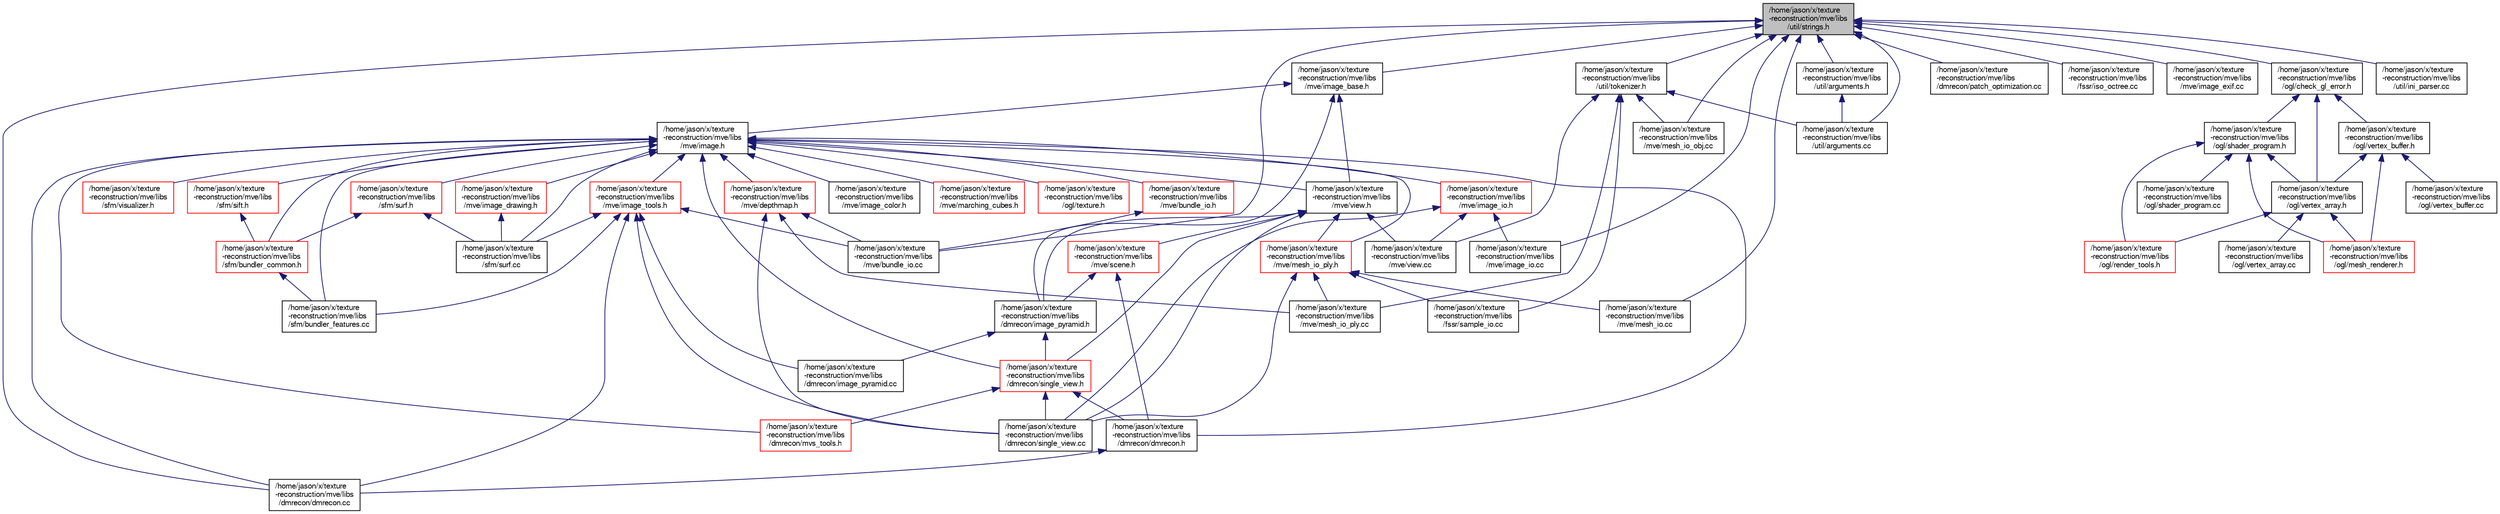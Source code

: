 digraph "/home/jason/x/texture-reconstruction/mve/libs/util/strings.h"
{
  edge [fontname="FreeSans",fontsize="10",labelfontname="FreeSans",labelfontsize="10"];
  node [fontname="FreeSans",fontsize="10",shape=record];
  Node8 [label="/home/jason/x/texture\l-reconstruction/mve/libs\l/util/strings.h",height=0.2,width=0.4,color="black", fillcolor="grey75", style="filled", fontcolor="black"];
  Node8 -> Node9 [dir="back",color="midnightblue",fontsize="10",style="solid",fontname="FreeSans"];
  Node9 [label="/home/jason/x/texture\l-reconstruction/mve/libs\l/mve/image_base.h",height=0.2,width=0.4,color="black", fillcolor="white", style="filled",URL="$image__base_8h.html"];
  Node9 -> Node10 [dir="back",color="midnightblue",fontsize="10",style="solid",fontname="FreeSans"];
  Node10 [label="/home/jason/x/texture\l-reconstruction/mve/libs\l/mve/image.h",height=0.2,width=0.4,color="black", fillcolor="white", style="filled",URL="$image_8h.html"];
  Node10 -> Node11 [dir="back",color="midnightblue",fontsize="10",style="solid",fontname="FreeSans"];
  Node11 [label="/home/jason/x/texture\l-reconstruction/mve/libs\l/dmrecon/dmrecon.cc",height=0.2,width=0.4,color="black", fillcolor="white", style="filled",URL="$dmrecon_8cc.html"];
  Node10 -> Node12 [dir="back",color="midnightblue",fontsize="10",style="solid",fontname="FreeSans"];
  Node12 [label="/home/jason/x/texture\l-reconstruction/mve/libs\l/mve/image_tools.h",height=0.2,width=0.4,color="red", fillcolor="white", style="filled",URL="$image__tools_8h.html"];
  Node12 -> Node11 [dir="back",color="midnightblue",fontsize="10",style="solid",fontname="FreeSans"];
  Node12 -> Node13 [dir="back",color="midnightblue",fontsize="10",style="solid",fontname="FreeSans"];
  Node13 [label="/home/jason/x/texture\l-reconstruction/mve/libs\l/dmrecon/image_pyramid.cc",height=0.2,width=0.4,color="black", fillcolor="white", style="filled",URL="$image__pyramid_8cc.html"];
  Node12 -> Node15 [dir="back",color="midnightblue",fontsize="10",style="solid",fontname="FreeSans"];
  Node15 [label="/home/jason/x/texture\l-reconstruction/mve/libs\l/dmrecon/single_view.cc",height=0.2,width=0.4,color="black", fillcolor="white", style="filled",URL="$single__view_8cc.html"];
  Node12 -> Node16 [dir="back",color="midnightblue",fontsize="10",style="solid",fontname="FreeSans"];
  Node16 [label="/home/jason/x/texture\l-reconstruction/mve/libs\l/mve/bundle_io.cc",height=0.2,width=0.4,color="black", fillcolor="white", style="filled",URL="$bundle__io_8cc.html"];
  Node12 -> Node18 [dir="back",color="midnightblue",fontsize="10",style="solid",fontname="FreeSans"];
  Node18 [label="/home/jason/x/texture\l-reconstruction/mve/libs\l/sfm/bundler_features.cc",height=0.2,width=0.4,color="black", fillcolor="white", style="filled",URL="$bundler__features_8cc.html"];
  Node12 -> Node21 [dir="back",color="midnightblue",fontsize="10",style="solid",fontname="FreeSans"];
  Node21 [label="/home/jason/x/texture\l-reconstruction/mve/libs\l/sfm/surf.cc",height=0.2,width=0.4,color="black", fillcolor="white", style="filled",URL="$surf_8cc.html"];
  Node10 -> Node23 [dir="back",color="midnightblue",fontsize="10",style="solid",fontname="FreeSans"];
  Node23 [label="/home/jason/x/texture\l-reconstruction/mve/libs\l/dmrecon/dmrecon.h",height=0.2,width=0.4,color="black", fillcolor="white", style="filled",URL="$dmrecon_8h.html"];
  Node23 -> Node11 [dir="back",color="midnightblue",fontsize="10",style="solid",fontname="FreeSans"];
  Node10 -> Node24 [dir="back",color="midnightblue",fontsize="10",style="solid",fontname="FreeSans"];
  Node24 [label="/home/jason/x/texture\l-reconstruction/mve/libs\l/mve/view.h",height=0.2,width=0.4,color="black", fillcolor="white", style="filled",URL="$view_8h.html"];
  Node24 -> Node25 [dir="back",color="midnightblue",fontsize="10",style="solid",fontname="FreeSans"];
  Node25 [label="/home/jason/x/texture\l-reconstruction/mve/libs\l/mve/scene.h",height=0.2,width=0.4,color="red", fillcolor="white", style="filled",URL="$scene_8h.html"];
  Node25 -> Node23 [dir="back",color="midnightblue",fontsize="10",style="solid",fontname="FreeSans"];
  Node25 -> Node26 [dir="back",color="midnightblue",fontsize="10",style="solid",fontname="FreeSans"];
  Node26 [label="/home/jason/x/texture\l-reconstruction/mve/libs\l/dmrecon/image_pyramid.h",height=0.2,width=0.4,color="black", fillcolor="white", style="filled",URL="$image__pyramid_8h.html"];
  Node26 -> Node27 [dir="back",color="midnightblue",fontsize="10",style="solid",fontname="FreeSans"];
  Node27 [label="/home/jason/x/texture\l-reconstruction/mve/libs\l/dmrecon/single_view.h",height=0.2,width=0.4,color="red", fillcolor="white", style="filled",URL="$single__view_8h.html"];
  Node27 -> Node23 [dir="back",color="midnightblue",fontsize="10",style="solid",fontname="FreeSans"];
  Node27 -> Node36 [dir="back",color="midnightblue",fontsize="10",style="solid",fontname="FreeSans"];
  Node36 [label="/home/jason/x/texture\l-reconstruction/mve/libs\l/dmrecon/mvs_tools.h",height=0.2,width=0.4,color="red", fillcolor="white", style="filled",URL="$mvs__tools_8h.html"];
  Node27 -> Node15 [dir="back",color="midnightblue",fontsize="10",style="solid",fontname="FreeSans"];
  Node26 -> Node13 [dir="back",color="midnightblue",fontsize="10",style="solid",fontname="FreeSans"];
  Node24 -> Node27 [dir="back",color="midnightblue",fontsize="10",style="solid",fontname="FreeSans"];
  Node24 -> Node26 [dir="back",color="midnightblue",fontsize="10",style="solid",fontname="FreeSans"];
  Node24 -> Node42 [dir="back",color="midnightblue",fontsize="10",style="solid",fontname="FreeSans"];
  Node42 [label="/home/jason/x/texture\l-reconstruction/mve/libs\l/mve/mesh_io_ply.h",height=0.2,width=0.4,color="red", fillcolor="white", style="filled",URL="$mesh__io__ply_8h.html"];
  Node42 -> Node15 [dir="back",color="midnightblue",fontsize="10",style="solid",fontname="FreeSans"];
  Node42 -> Node43 [dir="back",color="midnightblue",fontsize="10",style="solid",fontname="FreeSans"];
  Node43 [label="/home/jason/x/texture\l-reconstruction/mve/libs\l/fssr/sample_io.cc",height=0.2,width=0.4,color="black", fillcolor="white", style="filled",URL="$sample__io_8cc.html"];
  Node42 -> Node45 [dir="back",color="midnightblue",fontsize="10",style="solid",fontname="FreeSans"];
  Node45 [label="/home/jason/x/texture\l-reconstruction/mve/libs\l/mve/mesh_io.cc",height=0.2,width=0.4,color="black", fillcolor="white", style="filled",URL="$mesh__io_8cc.html"];
  Node42 -> Node46 [dir="back",color="midnightblue",fontsize="10",style="solid",fontname="FreeSans"];
  Node46 [label="/home/jason/x/texture\l-reconstruction/mve/libs\l/mve/mesh_io_ply.cc",height=0.2,width=0.4,color="black", fillcolor="white", style="filled",URL="$mesh__io__ply_8cc.html"];
  Node24 -> Node15 [dir="back",color="midnightblue",fontsize="10",style="solid",fontname="FreeSans"];
  Node24 -> Node47 [dir="back",color="midnightblue",fontsize="10",style="solid",fontname="FreeSans"];
  Node47 [label="/home/jason/x/texture\l-reconstruction/mve/libs\l/mve/view.cc",height=0.2,width=0.4,color="black", fillcolor="white", style="filled",URL="$view_8cc.html"];
  Node10 -> Node27 [dir="back",color="midnightblue",fontsize="10",style="solid",fontname="FreeSans"];
  Node10 -> Node36 [dir="back",color="midnightblue",fontsize="10",style="solid",fontname="FreeSans"];
  Node10 -> Node48 [dir="back",color="midnightblue",fontsize="10",style="solid",fontname="FreeSans"];
  Node48 [label="/home/jason/x/texture\l-reconstruction/mve/libs\l/mve/image_io.h",height=0.2,width=0.4,color="red", fillcolor="white", style="filled",URL="$image__io_8h.html"];
  Node48 -> Node15 [dir="back",color="midnightblue",fontsize="10",style="solid",fontname="FreeSans"];
  Node48 -> Node49 [dir="back",color="midnightblue",fontsize="10",style="solid",fontname="FreeSans"];
  Node49 [label="/home/jason/x/texture\l-reconstruction/mve/libs\l/mve/image_io.cc",height=0.2,width=0.4,color="black", fillcolor="white", style="filled",URL="$image__io_8cc.html"];
  Node48 -> Node47 [dir="back",color="midnightblue",fontsize="10",style="solid",fontname="FreeSans"];
  Node10 -> Node50 [dir="back",color="midnightblue",fontsize="10",style="solid",fontname="FreeSans"];
  Node50 [label="/home/jason/x/texture\l-reconstruction/mve/libs\l/mve/depthmap.h",height=0.2,width=0.4,color="red", fillcolor="white", style="filled",URL="$depthmap_8h.html"];
  Node50 -> Node15 [dir="back",color="midnightblue",fontsize="10",style="solid",fontname="FreeSans"];
  Node50 -> Node16 [dir="back",color="midnightblue",fontsize="10",style="solid",fontname="FreeSans"];
  Node50 -> Node46 [dir="back",color="midnightblue",fontsize="10",style="solid",fontname="FreeSans"];
  Node10 -> Node42 [dir="back",color="midnightblue",fontsize="10",style="solid",fontname="FreeSans"];
  Node10 -> Node52 [dir="back",color="midnightblue",fontsize="10",style="solid",fontname="FreeSans"];
  Node52 [label="/home/jason/x/texture\l-reconstruction/mve/libs\l/mve/bundle_io.h",height=0.2,width=0.4,color="red", fillcolor="white", style="filled",URL="$bundle__io_8h.html"];
  Node52 -> Node16 [dir="back",color="midnightblue",fontsize="10",style="solid",fontname="FreeSans"];
  Node10 -> Node53 [dir="back",color="midnightblue",fontsize="10",style="solid",fontname="FreeSans"];
  Node53 [label="/home/jason/x/texture\l-reconstruction/mve/libs\l/mve/image_color.h",height=0.2,width=0.4,color="black", fillcolor="white", style="filled",URL="$image__color_8h.html"];
  Node10 -> Node54 [dir="back",color="midnightblue",fontsize="10",style="solid",fontname="FreeSans"];
  Node54 [label="/home/jason/x/texture\l-reconstruction/mve/libs\l/mve/image_drawing.h",height=0.2,width=0.4,color="red", fillcolor="white", style="filled",URL="$image__drawing_8h.html"];
  Node54 -> Node21 [dir="back",color="midnightblue",fontsize="10",style="solid",fontname="FreeSans"];
  Node10 -> Node55 [dir="back",color="midnightblue",fontsize="10",style="solid",fontname="FreeSans"];
  Node55 [label="/home/jason/x/texture\l-reconstruction/mve/libs\l/mve/marching_cubes.h",height=0.2,width=0.4,color="red", fillcolor="white", style="filled",URL="$marching__cubes_8h.html"];
  Node10 -> Node57 [dir="back",color="midnightblue",fontsize="10",style="solid",fontname="FreeSans"];
  Node57 [label="/home/jason/x/texture\l-reconstruction/mve/libs\l/ogl/texture.h",height=0.2,width=0.4,color="red", fillcolor="white", style="filled",URL="$texture_8h.html"];
  Node10 -> Node59 [dir="back",color="midnightblue",fontsize="10",style="solid",fontname="FreeSans"];
  Node59 [label="/home/jason/x/texture\l-reconstruction/mve/libs\l/sfm/bundler_common.h",height=0.2,width=0.4,color="red", fillcolor="white", style="filled",URL="$bundler__common_8h.html"];
  Node59 -> Node18 [dir="back",color="midnightblue",fontsize="10",style="solid",fontname="FreeSans"];
  Node10 -> Node72 [dir="back",color="midnightblue",fontsize="10",style="solid",fontname="FreeSans"];
  Node72 [label="/home/jason/x/texture\l-reconstruction/mve/libs\l/sfm/sift.h",height=0.2,width=0.4,color="red", fillcolor="white", style="filled",URL="$sift_8h.html"];
  Node72 -> Node59 [dir="back",color="midnightblue",fontsize="10",style="solid",fontname="FreeSans"];
  Node10 -> Node75 [dir="back",color="midnightblue",fontsize="10",style="solid",fontname="FreeSans"];
  Node75 [label="/home/jason/x/texture\l-reconstruction/mve/libs\l/sfm/surf.h",height=0.2,width=0.4,color="red", fillcolor="white", style="filled",URL="$surf_8h.html"];
  Node75 -> Node59 [dir="back",color="midnightblue",fontsize="10",style="solid",fontname="FreeSans"];
  Node75 -> Node21 [dir="back",color="midnightblue",fontsize="10",style="solid",fontname="FreeSans"];
  Node10 -> Node18 [dir="back",color="midnightblue",fontsize="10",style="solid",fontname="FreeSans"];
  Node10 -> Node21 [dir="back",color="midnightblue",fontsize="10",style="solid",fontname="FreeSans"];
  Node10 -> Node76 [dir="back",color="midnightblue",fontsize="10",style="solid",fontname="FreeSans"];
  Node76 [label="/home/jason/x/texture\l-reconstruction/mve/libs\l/sfm/visualizer.h",height=0.2,width=0.4,color="red", fillcolor="white", style="filled",URL="$visualizer_8h.html"];
  Node9 -> Node24 [dir="back",color="midnightblue",fontsize="10",style="solid",fontname="FreeSans"];
  Node9 -> Node26 [dir="back",color="midnightblue",fontsize="10",style="solid",fontname="FreeSans"];
  Node8 -> Node11 [dir="back",color="midnightblue",fontsize="10",style="solid",fontname="FreeSans"];
  Node8 -> Node30 [dir="back",color="midnightblue",fontsize="10",style="solid",fontname="FreeSans"];
  Node30 [label="/home/jason/x/texture\l-reconstruction/mve/libs\l/dmrecon/patch_optimization.cc",height=0.2,width=0.4,color="black", fillcolor="white", style="filled",URL="$patch__optimization_8cc.html"];
  Node8 -> Node77 [dir="back",color="midnightblue",fontsize="10",style="solid",fontname="FreeSans"];
  Node77 [label="/home/jason/x/texture\l-reconstruction/mve/libs\l/fssr/iso_octree.cc",height=0.2,width=0.4,color="black", fillcolor="white", style="filled",URL="$iso__octree_8cc.html"];
  Node8 -> Node78 [dir="back",color="midnightblue",fontsize="10",style="solid",fontname="FreeSans"];
  Node78 [label="/home/jason/x/texture\l-reconstruction/mve/libs\l/util/tokenizer.h",height=0.2,width=0.4,color="black", fillcolor="white", style="filled",URL="$tokenizer_8h.html"];
  Node78 -> Node43 [dir="back",color="midnightblue",fontsize="10",style="solid",fontname="FreeSans"];
  Node78 -> Node79 [dir="back",color="midnightblue",fontsize="10",style="solid",fontname="FreeSans"];
  Node79 [label="/home/jason/x/texture\l-reconstruction/mve/libs\l/mve/mesh_io_obj.cc",height=0.2,width=0.4,color="black", fillcolor="white", style="filled",URL="$mesh__io__obj_8cc.html"];
  Node78 -> Node46 [dir="back",color="midnightblue",fontsize="10",style="solid",fontname="FreeSans"];
  Node78 -> Node47 [dir="back",color="midnightblue",fontsize="10",style="solid",fontname="FreeSans"];
  Node78 -> Node80 [dir="back",color="midnightblue",fontsize="10",style="solid",fontname="FreeSans"];
  Node80 [label="/home/jason/x/texture\l-reconstruction/mve/libs\l/util/arguments.cc",height=0.2,width=0.4,color="black", fillcolor="white", style="filled",URL="$arguments_8cc.html"];
  Node8 -> Node16 [dir="back",color="midnightblue",fontsize="10",style="solid",fontname="FreeSans"];
  Node8 -> Node81 [dir="back",color="midnightblue",fontsize="10",style="solid",fontname="FreeSans"];
  Node81 [label="/home/jason/x/texture\l-reconstruction/mve/libs\l/mve/image_exif.cc",height=0.2,width=0.4,color="black", fillcolor="white", style="filled",URL="$image__exif_8cc.html"];
  Node8 -> Node49 [dir="back",color="midnightblue",fontsize="10",style="solid",fontname="FreeSans"];
  Node8 -> Node45 [dir="back",color="midnightblue",fontsize="10",style="solid",fontname="FreeSans"];
  Node8 -> Node79 [dir="back",color="midnightblue",fontsize="10",style="solid",fontname="FreeSans"];
  Node8 -> Node82 [dir="back",color="midnightblue",fontsize="10",style="solid",fontname="FreeSans"];
  Node82 [label="/home/jason/x/texture\l-reconstruction/mve/libs\l/ogl/check_gl_error.h",height=0.2,width=0.4,color="black", fillcolor="white", style="filled",URL="$check__gl__error_8h.html"];
  Node82 -> Node83 [dir="back",color="midnightblue",fontsize="10",style="solid",fontname="FreeSans"];
  Node83 [label="/home/jason/x/texture\l-reconstruction/mve/libs\l/ogl/shader_program.h",height=0.2,width=0.4,color="black", fillcolor="white", style="filled",URL="$shader__program_8h.html"];
  Node83 -> Node84 [dir="back",color="midnightblue",fontsize="10",style="solid",fontname="FreeSans"];
  Node84 [label="/home/jason/x/texture\l-reconstruction/mve/libs\l/ogl/mesh_renderer.h",height=0.2,width=0.4,color="red", fillcolor="white", style="filled",URL="$mesh__renderer_8h.html"];
  Node83 -> Node87 [dir="back",color="midnightblue",fontsize="10",style="solid",fontname="FreeSans"];
  Node87 [label="/home/jason/x/texture\l-reconstruction/mve/libs\l/ogl/vertex_array.h",height=0.2,width=0.4,color="black", fillcolor="white", style="filled",URL="$vertex__array_8h.html"];
  Node87 -> Node84 [dir="back",color="midnightblue",fontsize="10",style="solid",fontname="FreeSans"];
  Node87 -> Node88 [dir="back",color="midnightblue",fontsize="10",style="solid",fontname="FreeSans"];
  Node88 [label="/home/jason/x/texture\l-reconstruction/mve/libs\l/ogl/render_tools.h",height=0.2,width=0.4,color="red", fillcolor="white", style="filled",URL="$render__tools_8h.html"];
  Node87 -> Node89 [dir="back",color="midnightblue",fontsize="10",style="solid",fontname="FreeSans"];
  Node89 [label="/home/jason/x/texture\l-reconstruction/mve/libs\l/ogl/vertex_array.cc",height=0.2,width=0.4,color="black", fillcolor="white", style="filled",URL="$vertex__array_8cc.html"];
  Node83 -> Node88 [dir="back",color="midnightblue",fontsize="10",style="solid",fontname="FreeSans"];
  Node83 -> Node90 [dir="back",color="midnightblue",fontsize="10",style="solid",fontname="FreeSans"];
  Node90 [label="/home/jason/x/texture\l-reconstruction/mve/libs\l/ogl/shader_program.cc",height=0.2,width=0.4,color="black", fillcolor="white", style="filled",URL="$shader__program_8cc.html"];
  Node82 -> Node87 [dir="back",color="midnightblue",fontsize="10",style="solid",fontname="FreeSans"];
  Node82 -> Node91 [dir="back",color="midnightblue",fontsize="10",style="solid",fontname="FreeSans"];
  Node91 [label="/home/jason/x/texture\l-reconstruction/mve/libs\l/ogl/vertex_buffer.h",height=0.2,width=0.4,color="black", fillcolor="white", style="filled",URL="$vertex__buffer_8h.html"];
  Node91 -> Node87 [dir="back",color="midnightblue",fontsize="10",style="solid",fontname="FreeSans"];
  Node91 -> Node84 [dir="back",color="midnightblue",fontsize="10",style="solid",fontname="FreeSans"];
  Node91 -> Node92 [dir="back",color="midnightblue",fontsize="10",style="solid",fontname="FreeSans"];
  Node92 [label="/home/jason/x/texture\l-reconstruction/mve/libs\l/ogl/vertex_buffer.cc",height=0.2,width=0.4,color="black", fillcolor="white", style="filled",URL="$vertex__buffer_8cc.html"];
  Node8 -> Node80 [dir="back",color="midnightblue",fontsize="10",style="solid",fontname="FreeSans"];
  Node8 -> Node93 [dir="back",color="midnightblue",fontsize="10",style="solid",fontname="FreeSans"];
  Node93 [label="/home/jason/x/texture\l-reconstruction/mve/libs\l/util/arguments.h",height=0.2,width=0.4,color="black", fillcolor="white", style="filled",URL="$arguments_8h.html"];
  Node93 -> Node80 [dir="back",color="midnightblue",fontsize="10",style="solid",fontname="FreeSans"];
  Node8 -> Node94 [dir="back",color="midnightblue",fontsize="10",style="solid",fontname="FreeSans"];
  Node94 [label="/home/jason/x/texture\l-reconstruction/mve/libs\l/util/ini_parser.cc",height=0.2,width=0.4,color="black", fillcolor="white", style="filled",URL="$ini__parser_8cc.html"];
}
